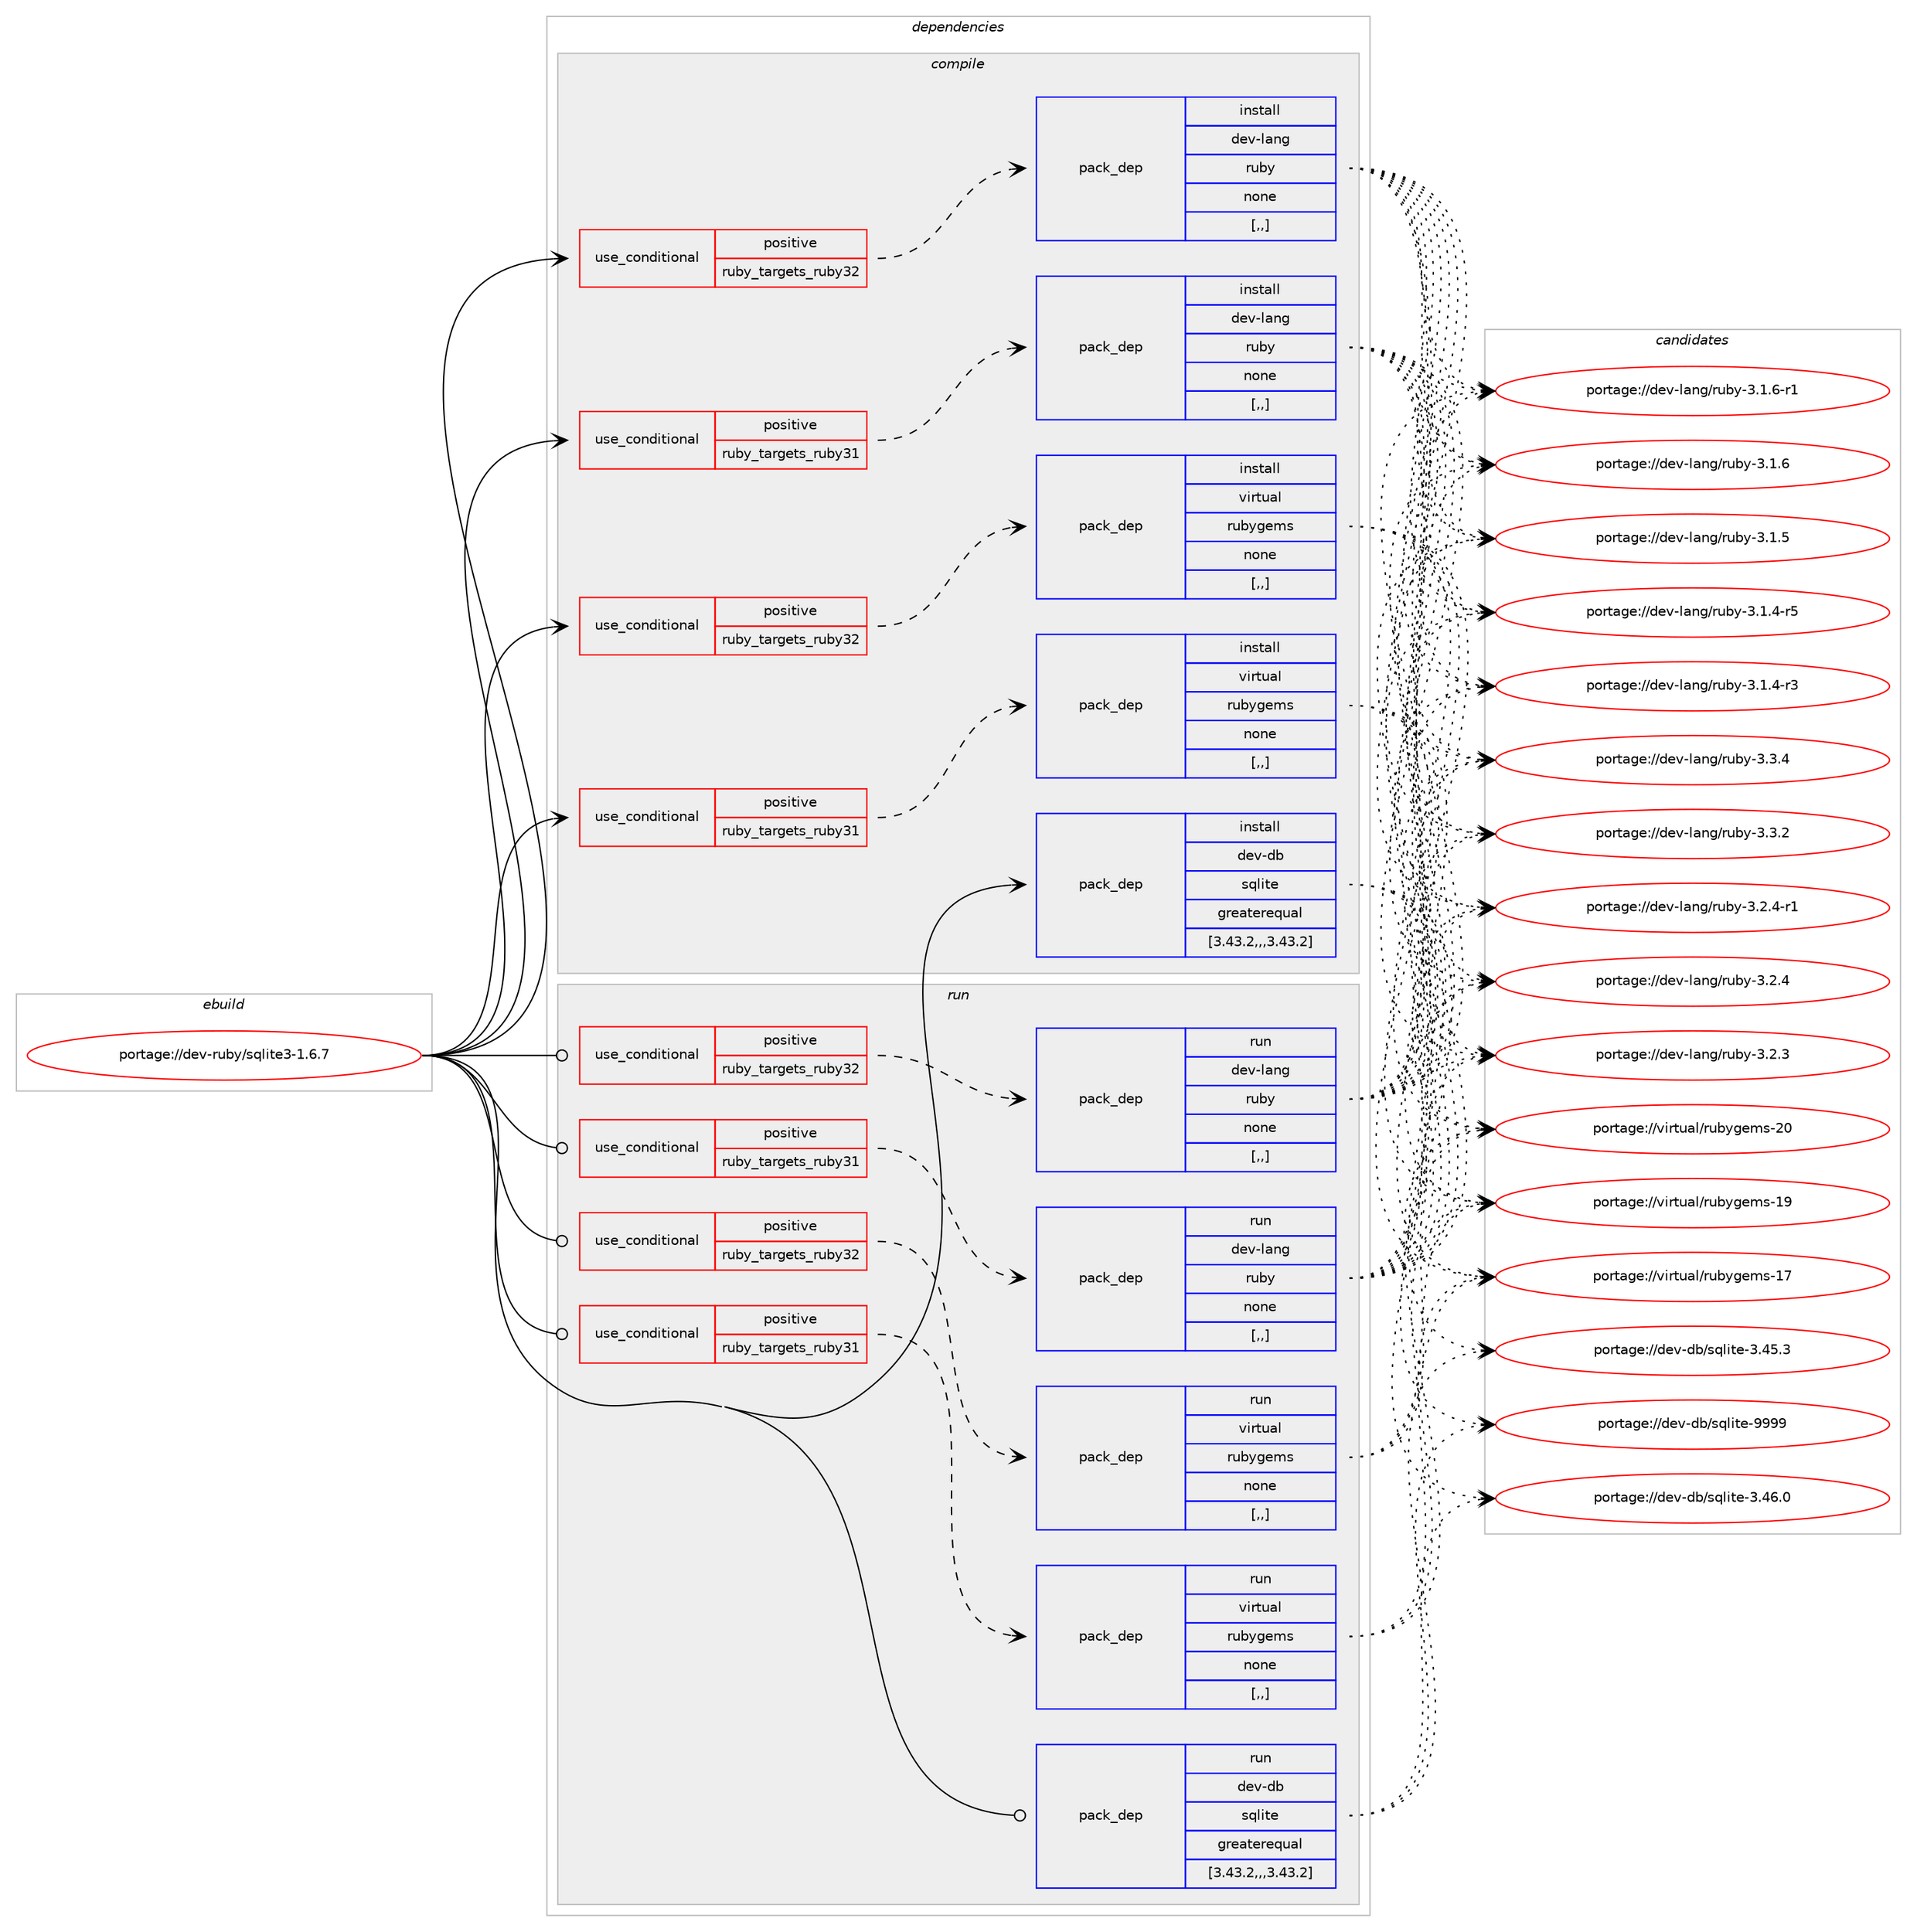digraph prolog {

# *************
# Graph options
# *************

newrank=true;
concentrate=true;
compound=true;
graph [rankdir=LR,fontname=Helvetica,fontsize=10,ranksep=1.5];#, ranksep=2.5, nodesep=0.2];
edge  [arrowhead=vee];
node  [fontname=Helvetica,fontsize=10];

# **********
# The ebuild
# **********

subgraph cluster_leftcol {
color=gray;
label=<<i>ebuild</i>>;
id [label="portage://dev-ruby/sqlite3-1.6.7", color=red, width=4, href="../dev-ruby/sqlite3-1.6.7.svg"];
}

# ****************
# The dependencies
# ****************

subgraph cluster_midcol {
color=gray;
label=<<i>dependencies</i>>;
subgraph cluster_compile {
fillcolor="#eeeeee";
style=filled;
label=<<i>compile</i>>;
subgraph cond56896 {
dependency203791 [label=<<TABLE BORDER="0" CELLBORDER="1" CELLSPACING="0" CELLPADDING="4"><TR><TD ROWSPAN="3" CELLPADDING="10">use_conditional</TD></TR><TR><TD>positive</TD></TR><TR><TD>ruby_targets_ruby31</TD></TR></TABLE>>, shape=none, color=red];
subgraph pack145491 {
dependency203792 [label=<<TABLE BORDER="0" CELLBORDER="1" CELLSPACING="0" CELLPADDING="4" WIDTH="220"><TR><TD ROWSPAN="6" CELLPADDING="30">pack_dep</TD></TR><TR><TD WIDTH="110">install</TD></TR><TR><TD>dev-lang</TD></TR><TR><TD>ruby</TD></TR><TR><TD>none</TD></TR><TR><TD>[,,]</TD></TR></TABLE>>, shape=none, color=blue];
}
dependency203791:e -> dependency203792:w [weight=20,style="dashed",arrowhead="vee"];
}
id:e -> dependency203791:w [weight=20,style="solid",arrowhead="vee"];
subgraph cond56897 {
dependency203793 [label=<<TABLE BORDER="0" CELLBORDER="1" CELLSPACING="0" CELLPADDING="4"><TR><TD ROWSPAN="3" CELLPADDING="10">use_conditional</TD></TR><TR><TD>positive</TD></TR><TR><TD>ruby_targets_ruby31</TD></TR></TABLE>>, shape=none, color=red];
subgraph pack145492 {
dependency203794 [label=<<TABLE BORDER="0" CELLBORDER="1" CELLSPACING="0" CELLPADDING="4" WIDTH="220"><TR><TD ROWSPAN="6" CELLPADDING="30">pack_dep</TD></TR><TR><TD WIDTH="110">install</TD></TR><TR><TD>virtual</TD></TR><TR><TD>rubygems</TD></TR><TR><TD>none</TD></TR><TR><TD>[,,]</TD></TR></TABLE>>, shape=none, color=blue];
}
dependency203793:e -> dependency203794:w [weight=20,style="dashed",arrowhead="vee"];
}
id:e -> dependency203793:w [weight=20,style="solid",arrowhead="vee"];
subgraph cond56898 {
dependency203795 [label=<<TABLE BORDER="0" CELLBORDER="1" CELLSPACING="0" CELLPADDING="4"><TR><TD ROWSPAN="3" CELLPADDING="10">use_conditional</TD></TR><TR><TD>positive</TD></TR><TR><TD>ruby_targets_ruby32</TD></TR></TABLE>>, shape=none, color=red];
subgraph pack145493 {
dependency203796 [label=<<TABLE BORDER="0" CELLBORDER="1" CELLSPACING="0" CELLPADDING="4" WIDTH="220"><TR><TD ROWSPAN="6" CELLPADDING="30">pack_dep</TD></TR><TR><TD WIDTH="110">install</TD></TR><TR><TD>dev-lang</TD></TR><TR><TD>ruby</TD></TR><TR><TD>none</TD></TR><TR><TD>[,,]</TD></TR></TABLE>>, shape=none, color=blue];
}
dependency203795:e -> dependency203796:w [weight=20,style="dashed",arrowhead="vee"];
}
id:e -> dependency203795:w [weight=20,style="solid",arrowhead="vee"];
subgraph cond56899 {
dependency203797 [label=<<TABLE BORDER="0" CELLBORDER="1" CELLSPACING="0" CELLPADDING="4"><TR><TD ROWSPAN="3" CELLPADDING="10">use_conditional</TD></TR><TR><TD>positive</TD></TR><TR><TD>ruby_targets_ruby32</TD></TR></TABLE>>, shape=none, color=red];
subgraph pack145494 {
dependency203798 [label=<<TABLE BORDER="0" CELLBORDER="1" CELLSPACING="0" CELLPADDING="4" WIDTH="220"><TR><TD ROWSPAN="6" CELLPADDING="30">pack_dep</TD></TR><TR><TD WIDTH="110">install</TD></TR><TR><TD>virtual</TD></TR><TR><TD>rubygems</TD></TR><TR><TD>none</TD></TR><TR><TD>[,,]</TD></TR></TABLE>>, shape=none, color=blue];
}
dependency203797:e -> dependency203798:w [weight=20,style="dashed",arrowhead="vee"];
}
id:e -> dependency203797:w [weight=20,style="solid",arrowhead="vee"];
subgraph pack145495 {
dependency203799 [label=<<TABLE BORDER="0" CELLBORDER="1" CELLSPACING="0" CELLPADDING="4" WIDTH="220"><TR><TD ROWSPAN="6" CELLPADDING="30">pack_dep</TD></TR><TR><TD WIDTH="110">install</TD></TR><TR><TD>dev-db</TD></TR><TR><TD>sqlite</TD></TR><TR><TD>greaterequal</TD></TR><TR><TD>[3.43.2,,,3.43.2]</TD></TR></TABLE>>, shape=none, color=blue];
}
id:e -> dependency203799:w [weight=20,style="solid",arrowhead="vee"];
}
subgraph cluster_compileandrun {
fillcolor="#eeeeee";
style=filled;
label=<<i>compile and run</i>>;
}
subgraph cluster_run {
fillcolor="#eeeeee";
style=filled;
label=<<i>run</i>>;
subgraph cond56900 {
dependency203800 [label=<<TABLE BORDER="0" CELLBORDER="1" CELLSPACING="0" CELLPADDING="4"><TR><TD ROWSPAN="3" CELLPADDING="10">use_conditional</TD></TR><TR><TD>positive</TD></TR><TR><TD>ruby_targets_ruby31</TD></TR></TABLE>>, shape=none, color=red];
subgraph pack145496 {
dependency203801 [label=<<TABLE BORDER="0" CELLBORDER="1" CELLSPACING="0" CELLPADDING="4" WIDTH="220"><TR><TD ROWSPAN="6" CELLPADDING="30">pack_dep</TD></TR><TR><TD WIDTH="110">run</TD></TR><TR><TD>dev-lang</TD></TR><TR><TD>ruby</TD></TR><TR><TD>none</TD></TR><TR><TD>[,,]</TD></TR></TABLE>>, shape=none, color=blue];
}
dependency203800:e -> dependency203801:w [weight=20,style="dashed",arrowhead="vee"];
}
id:e -> dependency203800:w [weight=20,style="solid",arrowhead="odot"];
subgraph cond56901 {
dependency203802 [label=<<TABLE BORDER="0" CELLBORDER="1" CELLSPACING="0" CELLPADDING="4"><TR><TD ROWSPAN="3" CELLPADDING="10">use_conditional</TD></TR><TR><TD>positive</TD></TR><TR><TD>ruby_targets_ruby31</TD></TR></TABLE>>, shape=none, color=red];
subgraph pack145497 {
dependency203803 [label=<<TABLE BORDER="0" CELLBORDER="1" CELLSPACING="0" CELLPADDING="4" WIDTH="220"><TR><TD ROWSPAN="6" CELLPADDING="30">pack_dep</TD></TR><TR><TD WIDTH="110">run</TD></TR><TR><TD>virtual</TD></TR><TR><TD>rubygems</TD></TR><TR><TD>none</TD></TR><TR><TD>[,,]</TD></TR></TABLE>>, shape=none, color=blue];
}
dependency203802:e -> dependency203803:w [weight=20,style="dashed",arrowhead="vee"];
}
id:e -> dependency203802:w [weight=20,style="solid",arrowhead="odot"];
subgraph cond56902 {
dependency203804 [label=<<TABLE BORDER="0" CELLBORDER="1" CELLSPACING="0" CELLPADDING="4"><TR><TD ROWSPAN="3" CELLPADDING="10">use_conditional</TD></TR><TR><TD>positive</TD></TR><TR><TD>ruby_targets_ruby32</TD></TR></TABLE>>, shape=none, color=red];
subgraph pack145498 {
dependency203805 [label=<<TABLE BORDER="0" CELLBORDER="1" CELLSPACING="0" CELLPADDING="4" WIDTH="220"><TR><TD ROWSPAN="6" CELLPADDING="30">pack_dep</TD></TR><TR><TD WIDTH="110">run</TD></TR><TR><TD>dev-lang</TD></TR><TR><TD>ruby</TD></TR><TR><TD>none</TD></TR><TR><TD>[,,]</TD></TR></TABLE>>, shape=none, color=blue];
}
dependency203804:e -> dependency203805:w [weight=20,style="dashed",arrowhead="vee"];
}
id:e -> dependency203804:w [weight=20,style="solid",arrowhead="odot"];
subgraph cond56903 {
dependency203806 [label=<<TABLE BORDER="0" CELLBORDER="1" CELLSPACING="0" CELLPADDING="4"><TR><TD ROWSPAN="3" CELLPADDING="10">use_conditional</TD></TR><TR><TD>positive</TD></TR><TR><TD>ruby_targets_ruby32</TD></TR></TABLE>>, shape=none, color=red];
subgraph pack145499 {
dependency203807 [label=<<TABLE BORDER="0" CELLBORDER="1" CELLSPACING="0" CELLPADDING="4" WIDTH="220"><TR><TD ROWSPAN="6" CELLPADDING="30">pack_dep</TD></TR><TR><TD WIDTH="110">run</TD></TR><TR><TD>virtual</TD></TR><TR><TD>rubygems</TD></TR><TR><TD>none</TD></TR><TR><TD>[,,]</TD></TR></TABLE>>, shape=none, color=blue];
}
dependency203806:e -> dependency203807:w [weight=20,style="dashed",arrowhead="vee"];
}
id:e -> dependency203806:w [weight=20,style="solid",arrowhead="odot"];
subgraph pack145500 {
dependency203808 [label=<<TABLE BORDER="0" CELLBORDER="1" CELLSPACING="0" CELLPADDING="4" WIDTH="220"><TR><TD ROWSPAN="6" CELLPADDING="30">pack_dep</TD></TR><TR><TD WIDTH="110">run</TD></TR><TR><TD>dev-db</TD></TR><TR><TD>sqlite</TD></TR><TR><TD>greaterequal</TD></TR><TR><TD>[3.43.2,,,3.43.2]</TD></TR></TABLE>>, shape=none, color=blue];
}
id:e -> dependency203808:w [weight=20,style="solid",arrowhead="odot"];
}
}

# **************
# The candidates
# **************

subgraph cluster_choices {
rank=same;
color=gray;
label=<<i>candidates</i>>;

subgraph choice145491 {
color=black;
nodesep=1;
choice10010111845108971101034711411798121455146514652 [label="portage://dev-lang/ruby-3.3.4", color=red, width=4,href="../dev-lang/ruby-3.3.4.svg"];
choice10010111845108971101034711411798121455146514650 [label="portage://dev-lang/ruby-3.3.2", color=red, width=4,href="../dev-lang/ruby-3.3.2.svg"];
choice100101118451089711010347114117981214551465046524511449 [label="portage://dev-lang/ruby-3.2.4-r1", color=red, width=4,href="../dev-lang/ruby-3.2.4-r1.svg"];
choice10010111845108971101034711411798121455146504652 [label="portage://dev-lang/ruby-3.2.4", color=red, width=4,href="../dev-lang/ruby-3.2.4.svg"];
choice10010111845108971101034711411798121455146504651 [label="portage://dev-lang/ruby-3.2.3", color=red, width=4,href="../dev-lang/ruby-3.2.3.svg"];
choice100101118451089711010347114117981214551464946544511449 [label="portage://dev-lang/ruby-3.1.6-r1", color=red, width=4,href="../dev-lang/ruby-3.1.6-r1.svg"];
choice10010111845108971101034711411798121455146494654 [label="portage://dev-lang/ruby-3.1.6", color=red, width=4,href="../dev-lang/ruby-3.1.6.svg"];
choice10010111845108971101034711411798121455146494653 [label="portage://dev-lang/ruby-3.1.5", color=red, width=4,href="../dev-lang/ruby-3.1.5.svg"];
choice100101118451089711010347114117981214551464946524511453 [label="portage://dev-lang/ruby-3.1.4-r5", color=red, width=4,href="../dev-lang/ruby-3.1.4-r5.svg"];
choice100101118451089711010347114117981214551464946524511451 [label="portage://dev-lang/ruby-3.1.4-r3", color=red, width=4,href="../dev-lang/ruby-3.1.4-r3.svg"];
dependency203792:e -> choice10010111845108971101034711411798121455146514652:w [style=dotted,weight="100"];
dependency203792:e -> choice10010111845108971101034711411798121455146514650:w [style=dotted,weight="100"];
dependency203792:e -> choice100101118451089711010347114117981214551465046524511449:w [style=dotted,weight="100"];
dependency203792:e -> choice10010111845108971101034711411798121455146504652:w [style=dotted,weight="100"];
dependency203792:e -> choice10010111845108971101034711411798121455146504651:w [style=dotted,weight="100"];
dependency203792:e -> choice100101118451089711010347114117981214551464946544511449:w [style=dotted,weight="100"];
dependency203792:e -> choice10010111845108971101034711411798121455146494654:w [style=dotted,weight="100"];
dependency203792:e -> choice10010111845108971101034711411798121455146494653:w [style=dotted,weight="100"];
dependency203792:e -> choice100101118451089711010347114117981214551464946524511453:w [style=dotted,weight="100"];
dependency203792:e -> choice100101118451089711010347114117981214551464946524511451:w [style=dotted,weight="100"];
}
subgraph choice145492 {
color=black;
nodesep=1;
choice118105114116117971084711411798121103101109115455048 [label="portage://virtual/rubygems-20", color=red, width=4,href="../virtual/rubygems-20.svg"];
choice118105114116117971084711411798121103101109115454957 [label="portage://virtual/rubygems-19", color=red, width=4,href="../virtual/rubygems-19.svg"];
choice118105114116117971084711411798121103101109115454955 [label="portage://virtual/rubygems-17", color=red, width=4,href="../virtual/rubygems-17.svg"];
dependency203794:e -> choice118105114116117971084711411798121103101109115455048:w [style=dotted,weight="100"];
dependency203794:e -> choice118105114116117971084711411798121103101109115454957:w [style=dotted,weight="100"];
dependency203794:e -> choice118105114116117971084711411798121103101109115454955:w [style=dotted,weight="100"];
}
subgraph choice145493 {
color=black;
nodesep=1;
choice10010111845108971101034711411798121455146514652 [label="portage://dev-lang/ruby-3.3.4", color=red, width=4,href="../dev-lang/ruby-3.3.4.svg"];
choice10010111845108971101034711411798121455146514650 [label="portage://dev-lang/ruby-3.3.2", color=red, width=4,href="../dev-lang/ruby-3.3.2.svg"];
choice100101118451089711010347114117981214551465046524511449 [label="portage://dev-lang/ruby-3.2.4-r1", color=red, width=4,href="../dev-lang/ruby-3.2.4-r1.svg"];
choice10010111845108971101034711411798121455146504652 [label="portage://dev-lang/ruby-3.2.4", color=red, width=4,href="../dev-lang/ruby-3.2.4.svg"];
choice10010111845108971101034711411798121455146504651 [label="portage://dev-lang/ruby-3.2.3", color=red, width=4,href="../dev-lang/ruby-3.2.3.svg"];
choice100101118451089711010347114117981214551464946544511449 [label="portage://dev-lang/ruby-3.1.6-r1", color=red, width=4,href="../dev-lang/ruby-3.1.6-r1.svg"];
choice10010111845108971101034711411798121455146494654 [label="portage://dev-lang/ruby-3.1.6", color=red, width=4,href="../dev-lang/ruby-3.1.6.svg"];
choice10010111845108971101034711411798121455146494653 [label="portage://dev-lang/ruby-3.1.5", color=red, width=4,href="../dev-lang/ruby-3.1.5.svg"];
choice100101118451089711010347114117981214551464946524511453 [label="portage://dev-lang/ruby-3.1.4-r5", color=red, width=4,href="../dev-lang/ruby-3.1.4-r5.svg"];
choice100101118451089711010347114117981214551464946524511451 [label="portage://dev-lang/ruby-3.1.4-r3", color=red, width=4,href="../dev-lang/ruby-3.1.4-r3.svg"];
dependency203796:e -> choice10010111845108971101034711411798121455146514652:w [style=dotted,weight="100"];
dependency203796:e -> choice10010111845108971101034711411798121455146514650:w [style=dotted,weight="100"];
dependency203796:e -> choice100101118451089711010347114117981214551465046524511449:w [style=dotted,weight="100"];
dependency203796:e -> choice10010111845108971101034711411798121455146504652:w [style=dotted,weight="100"];
dependency203796:e -> choice10010111845108971101034711411798121455146504651:w [style=dotted,weight="100"];
dependency203796:e -> choice100101118451089711010347114117981214551464946544511449:w [style=dotted,weight="100"];
dependency203796:e -> choice10010111845108971101034711411798121455146494654:w [style=dotted,weight="100"];
dependency203796:e -> choice10010111845108971101034711411798121455146494653:w [style=dotted,weight="100"];
dependency203796:e -> choice100101118451089711010347114117981214551464946524511453:w [style=dotted,weight="100"];
dependency203796:e -> choice100101118451089711010347114117981214551464946524511451:w [style=dotted,weight="100"];
}
subgraph choice145494 {
color=black;
nodesep=1;
choice118105114116117971084711411798121103101109115455048 [label="portage://virtual/rubygems-20", color=red, width=4,href="../virtual/rubygems-20.svg"];
choice118105114116117971084711411798121103101109115454957 [label="portage://virtual/rubygems-19", color=red, width=4,href="../virtual/rubygems-19.svg"];
choice118105114116117971084711411798121103101109115454955 [label="portage://virtual/rubygems-17", color=red, width=4,href="../virtual/rubygems-17.svg"];
dependency203798:e -> choice118105114116117971084711411798121103101109115455048:w [style=dotted,weight="100"];
dependency203798:e -> choice118105114116117971084711411798121103101109115454957:w [style=dotted,weight="100"];
dependency203798:e -> choice118105114116117971084711411798121103101109115454955:w [style=dotted,weight="100"];
}
subgraph choice145495 {
color=black;
nodesep=1;
choice1001011184510098471151131081051161014557575757 [label="portage://dev-db/sqlite-9999", color=red, width=4,href="../dev-db/sqlite-9999.svg"];
choice10010111845100984711511310810511610145514652544648 [label="portage://dev-db/sqlite-3.46.0", color=red, width=4,href="../dev-db/sqlite-3.46.0.svg"];
choice10010111845100984711511310810511610145514652534651 [label="portage://dev-db/sqlite-3.45.3", color=red, width=4,href="../dev-db/sqlite-3.45.3.svg"];
dependency203799:e -> choice1001011184510098471151131081051161014557575757:w [style=dotted,weight="100"];
dependency203799:e -> choice10010111845100984711511310810511610145514652544648:w [style=dotted,weight="100"];
dependency203799:e -> choice10010111845100984711511310810511610145514652534651:w [style=dotted,weight="100"];
}
subgraph choice145496 {
color=black;
nodesep=1;
choice10010111845108971101034711411798121455146514652 [label="portage://dev-lang/ruby-3.3.4", color=red, width=4,href="../dev-lang/ruby-3.3.4.svg"];
choice10010111845108971101034711411798121455146514650 [label="portage://dev-lang/ruby-3.3.2", color=red, width=4,href="../dev-lang/ruby-3.3.2.svg"];
choice100101118451089711010347114117981214551465046524511449 [label="portage://dev-lang/ruby-3.2.4-r1", color=red, width=4,href="../dev-lang/ruby-3.2.4-r1.svg"];
choice10010111845108971101034711411798121455146504652 [label="portage://dev-lang/ruby-3.2.4", color=red, width=4,href="../dev-lang/ruby-3.2.4.svg"];
choice10010111845108971101034711411798121455146504651 [label="portage://dev-lang/ruby-3.2.3", color=red, width=4,href="../dev-lang/ruby-3.2.3.svg"];
choice100101118451089711010347114117981214551464946544511449 [label="portage://dev-lang/ruby-3.1.6-r1", color=red, width=4,href="../dev-lang/ruby-3.1.6-r1.svg"];
choice10010111845108971101034711411798121455146494654 [label="portage://dev-lang/ruby-3.1.6", color=red, width=4,href="../dev-lang/ruby-3.1.6.svg"];
choice10010111845108971101034711411798121455146494653 [label="portage://dev-lang/ruby-3.1.5", color=red, width=4,href="../dev-lang/ruby-3.1.5.svg"];
choice100101118451089711010347114117981214551464946524511453 [label="portage://dev-lang/ruby-3.1.4-r5", color=red, width=4,href="../dev-lang/ruby-3.1.4-r5.svg"];
choice100101118451089711010347114117981214551464946524511451 [label="portage://dev-lang/ruby-3.1.4-r3", color=red, width=4,href="../dev-lang/ruby-3.1.4-r3.svg"];
dependency203801:e -> choice10010111845108971101034711411798121455146514652:w [style=dotted,weight="100"];
dependency203801:e -> choice10010111845108971101034711411798121455146514650:w [style=dotted,weight="100"];
dependency203801:e -> choice100101118451089711010347114117981214551465046524511449:w [style=dotted,weight="100"];
dependency203801:e -> choice10010111845108971101034711411798121455146504652:w [style=dotted,weight="100"];
dependency203801:e -> choice10010111845108971101034711411798121455146504651:w [style=dotted,weight="100"];
dependency203801:e -> choice100101118451089711010347114117981214551464946544511449:w [style=dotted,weight="100"];
dependency203801:e -> choice10010111845108971101034711411798121455146494654:w [style=dotted,weight="100"];
dependency203801:e -> choice10010111845108971101034711411798121455146494653:w [style=dotted,weight="100"];
dependency203801:e -> choice100101118451089711010347114117981214551464946524511453:w [style=dotted,weight="100"];
dependency203801:e -> choice100101118451089711010347114117981214551464946524511451:w [style=dotted,weight="100"];
}
subgraph choice145497 {
color=black;
nodesep=1;
choice118105114116117971084711411798121103101109115455048 [label="portage://virtual/rubygems-20", color=red, width=4,href="../virtual/rubygems-20.svg"];
choice118105114116117971084711411798121103101109115454957 [label="portage://virtual/rubygems-19", color=red, width=4,href="../virtual/rubygems-19.svg"];
choice118105114116117971084711411798121103101109115454955 [label="portage://virtual/rubygems-17", color=red, width=4,href="../virtual/rubygems-17.svg"];
dependency203803:e -> choice118105114116117971084711411798121103101109115455048:w [style=dotted,weight="100"];
dependency203803:e -> choice118105114116117971084711411798121103101109115454957:w [style=dotted,weight="100"];
dependency203803:e -> choice118105114116117971084711411798121103101109115454955:w [style=dotted,weight="100"];
}
subgraph choice145498 {
color=black;
nodesep=1;
choice10010111845108971101034711411798121455146514652 [label="portage://dev-lang/ruby-3.3.4", color=red, width=4,href="../dev-lang/ruby-3.3.4.svg"];
choice10010111845108971101034711411798121455146514650 [label="portage://dev-lang/ruby-3.3.2", color=red, width=4,href="../dev-lang/ruby-3.3.2.svg"];
choice100101118451089711010347114117981214551465046524511449 [label="portage://dev-lang/ruby-3.2.4-r1", color=red, width=4,href="../dev-lang/ruby-3.2.4-r1.svg"];
choice10010111845108971101034711411798121455146504652 [label="portage://dev-lang/ruby-3.2.4", color=red, width=4,href="../dev-lang/ruby-3.2.4.svg"];
choice10010111845108971101034711411798121455146504651 [label="portage://dev-lang/ruby-3.2.3", color=red, width=4,href="../dev-lang/ruby-3.2.3.svg"];
choice100101118451089711010347114117981214551464946544511449 [label="portage://dev-lang/ruby-3.1.6-r1", color=red, width=4,href="../dev-lang/ruby-3.1.6-r1.svg"];
choice10010111845108971101034711411798121455146494654 [label="portage://dev-lang/ruby-3.1.6", color=red, width=4,href="../dev-lang/ruby-3.1.6.svg"];
choice10010111845108971101034711411798121455146494653 [label="portage://dev-lang/ruby-3.1.5", color=red, width=4,href="../dev-lang/ruby-3.1.5.svg"];
choice100101118451089711010347114117981214551464946524511453 [label="portage://dev-lang/ruby-3.1.4-r5", color=red, width=4,href="../dev-lang/ruby-3.1.4-r5.svg"];
choice100101118451089711010347114117981214551464946524511451 [label="portage://dev-lang/ruby-3.1.4-r3", color=red, width=4,href="../dev-lang/ruby-3.1.4-r3.svg"];
dependency203805:e -> choice10010111845108971101034711411798121455146514652:w [style=dotted,weight="100"];
dependency203805:e -> choice10010111845108971101034711411798121455146514650:w [style=dotted,weight="100"];
dependency203805:e -> choice100101118451089711010347114117981214551465046524511449:w [style=dotted,weight="100"];
dependency203805:e -> choice10010111845108971101034711411798121455146504652:w [style=dotted,weight="100"];
dependency203805:e -> choice10010111845108971101034711411798121455146504651:w [style=dotted,weight="100"];
dependency203805:e -> choice100101118451089711010347114117981214551464946544511449:w [style=dotted,weight="100"];
dependency203805:e -> choice10010111845108971101034711411798121455146494654:w [style=dotted,weight="100"];
dependency203805:e -> choice10010111845108971101034711411798121455146494653:w [style=dotted,weight="100"];
dependency203805:e -> choice100101118451089711010347114117981214551464946524511453:w [style=dotted,weight="100"];
dependency203805:e -> choice100101118451089711010347114117981214551464946524511451:w [style=dotted,weight="100"];
}
subgraph choice145499 {
color=black;
nodesep=1;
choice118105114116117971084711411798121103101109115455048 [label="portage://virtual/rubygems-20", color=red, width=4,href="../virtual/rubygems-20.svg"];
choice118105114116117971084711411798121103101109115454957 [label="portage://virtual/rubygems-19", color=red, width=4,href="../virtual/rubygems-19.svg"];
choice118105114116117971084711411798121103101109115454955 [label="portage://virtual/rubygems-17", color=red, width=4,href="../virtual/rubygems-17.svg"];
dependency203807:e -> choice118105114116117971084711411798121103101109115455048:w [style=dotted,weight="100"];
dependency203807:e -> choice118105114116117971084711411798121103101109115454957:w [style=dotted,weight="100"];
dependency203807:e -> choice118105114116117971084711411798121103101109115454955:w [style=dotted,weight="100"];
}
subgraph choice145500 {
color=black;
nodesep=1;
choice1001011184510098471151131081051161014557575757 [label="portage://dev-db/sqlite-9999", color=red, width=4,href="../dev-db/sqlite-9999.svg"];
choice10010111845100984711511310810511610145514652544648 [label="portage://dev-db/sqlite-3.46.0", color=red, width=4,href="../dev-db/sqlite-3.46.0.svg"];
choice10010111845100984711511310810511610145514652534651 [label="portage://dev-db/sqlite-3.45.3", color=red, width=4,href="../dev-db/sqlite-3.45.3.svg"];
dependency203808:e -> choice1001011184510098471151131081051161014557575757:w [style=dotted,weight="100"];
dependency203808:e -> choice10010111845100984711511310810511610145514652544648:w [style=dotted,weight="100"];
dependency203808:e -> choice10010111845100984711511310810511610145514652534651:w [style=dotted,weight="100"];
}
}

}
